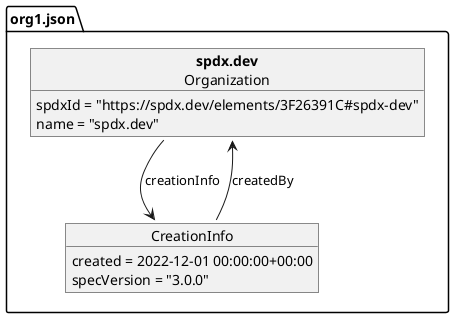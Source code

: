 @startuml
Package "org1.json" as eb9d6fe0a798f3e478a0cbddb7e17191 {
object "<b>spdx.dev</b>\nOrganization" as eb9d6fe0a798f3e478a0cbddb7e17191_o1
object "CreationInfo" as eb9d6fe0a798f3e478a0cbddb7e17191_o2
}
eb9d6fe0a798f3e478a0cbddb7e17191_o1 : spdxId = "https://spdx.dev/elements/3F26391C#spdx-dev"
eb9d6fe0a798f3e478a0cbddb7e17191_o2 : created = 2022-12-01 00:00:00+00:00
eb9d6fe0a798f3e478a0cbddb7e17191_o2::createdBy --> eb9d6fe0a798f3e478a0cbddb7e17191_o1 : createdBy
eb9d6fe0a798f3e478a0cbddb7e17191_o2 : specVersion = "3.0.0"
eb9d6fe0a798f3e478a0cbddb7e17191_o1::creationInfo --> eb9d6fe0a798f3e478a0cbddb7e17191_o2 : creationInfo
eb9d6fe0a798f3e478a0cbddb7e17191_o1 : name = "spdx.dev"
@enduml
